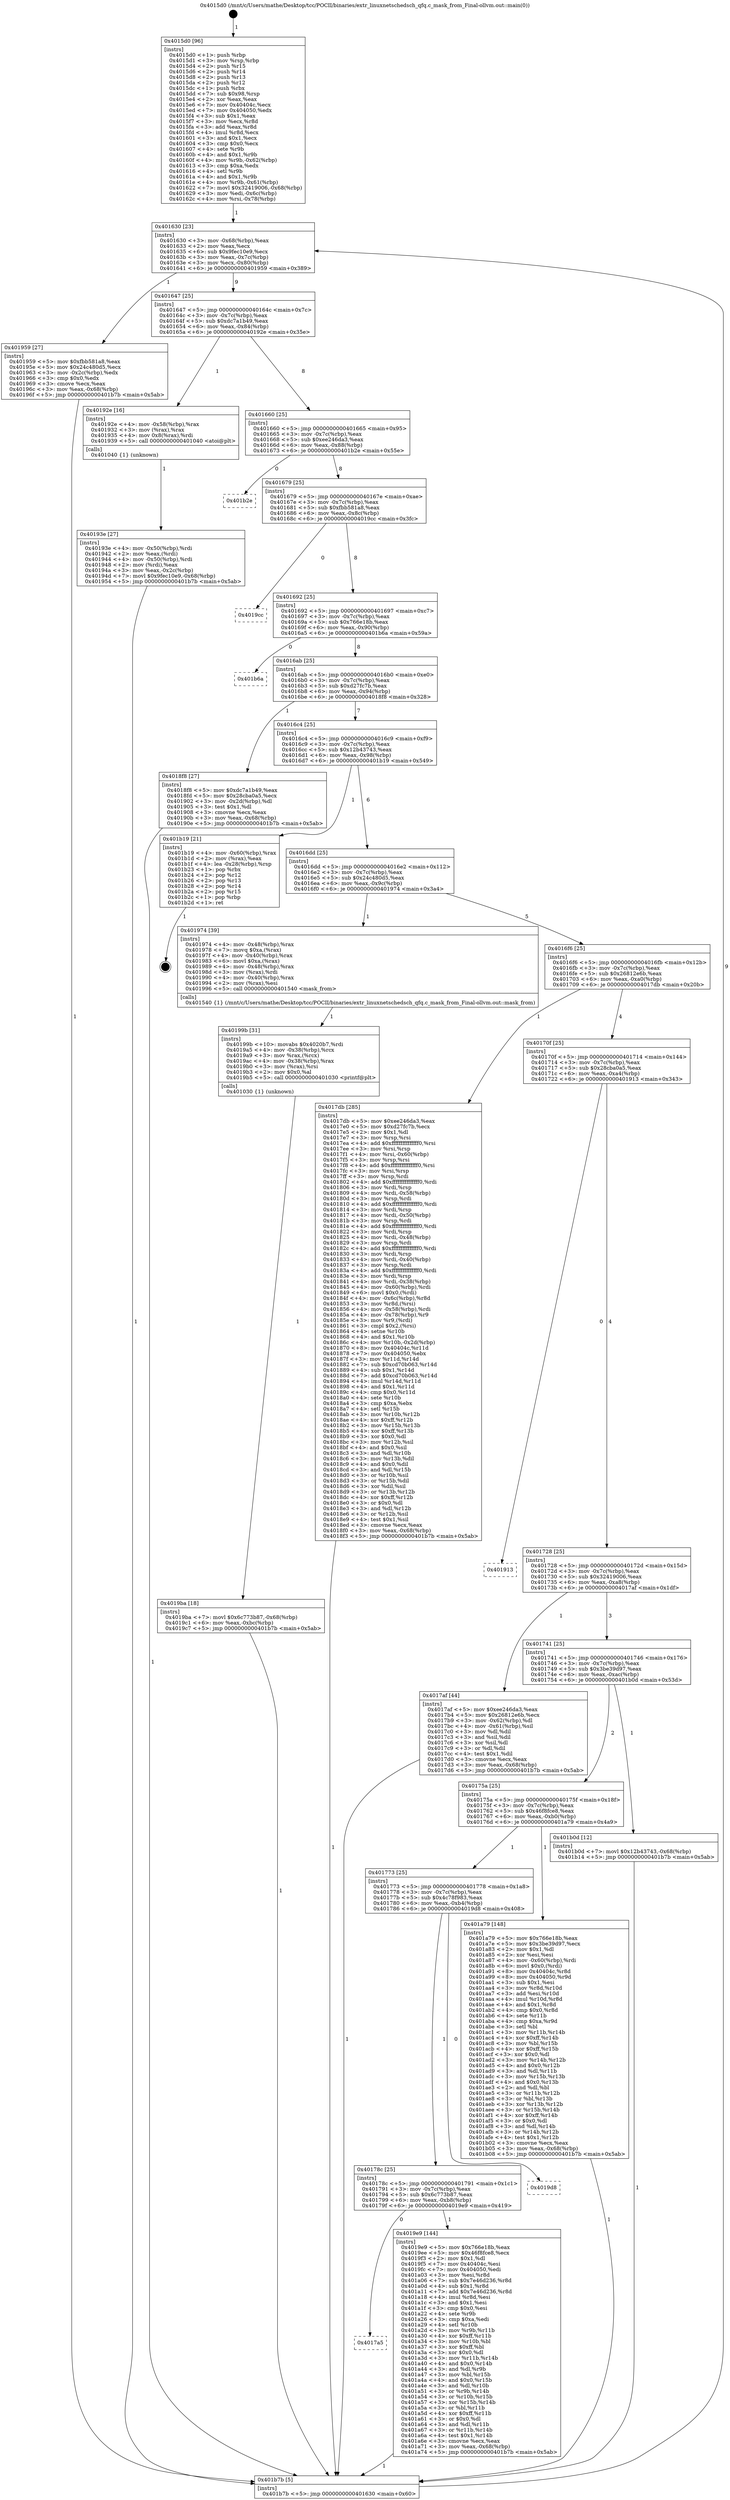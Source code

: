 digraph "0x4015d0" {
  label = "0x4015d0 (/mnt/c/Users/mathe/Desktop/tcc/POCII/binaries/extr_linuxnetschedsch_qfq.c_mask_from_Final-ollvm.out::main(0))"
  labelloc = "t"
  node[shape=record]

  Entry [label="",width=0.3,height=0.3,shape=circle,fillcolor=black,style=filled]
  "0x401630" [label="{
     0x401630 [23]\l
     | [instrs]\l
     &nbsp;&nbsp;0x401630 \<+3\>: mov -0x68(%rbp),%eax\l
     &nbsp;&nbsp;0x401633 \<+2\>: mov %eax,%ecx\l
     &nbsp;&nbsp;0x401635 \<+6\>: sub $0x9fec10e9,%ecx\l
     &nbsp;&nbsp;0x40163b \<+3\>: mov %eax,-0x7c(%rbp)\l
     &nbsp;&nbsp;0x40163e \<+3\>: mov %ecx,-0x80(%rbp)\l
     &nbsp;&nbsp;0x401641 \<+6\>: je 0000000000401959 \<main+0x389\>\l
  }"]
  "0x401959" [label="{
     0x401959 [27]\l
     | [instrs]\l
     &nbsp;&nbsp;0x401959 \<+5\>: mov $0xfbb581a8,%eax\l
     &nbsp;&nbsp;0x40195e \<+5\>: mov $0x24c480d5,%ecx\l
     &nbsp;&nbsp;0x401963 \<+3\>: mov -0x2c(%rbp),%edx\l
     &nbsp;&nbsp;0x401966 \<+3\>: cmp $0x0,%edx\l
     &nbsp;&nbsp;0x401969 \<+3\>: cmove %ecx,%eax\l
     &nbsp;&nbsp;0x40196c \<+3\>: mov %eax,-0x68(%rbp)\l
     &nbsp;&nbsp;0x40196f \<+5\>: jmp 0000000000401b7b \<main+0x5ab\>\l
  }"]
  "0x401647" [label="{
     0x401647 [25]\l
     | [instrs]\l
     &nbsp;&nbsp;0x401647 \<+5\>: jmp 000000000040164c \<main+0x7c\>\l
     &nbsp;&nbsp;0x40164c \<+3\>: mov -0x7c(%rbp),%eax\l
     &nbsp;&nbsp;0x40164f \<+5\>: sub $0xdc7a1b49,%eax\l
     &nbsp;&nbsp;0x401654 \<+6\>: mov %eax,-0x84(%rbp)\l
     &nbsp;&nbsp;0x40165a \<+6\>: je 000000000040192e \<main+0x35e\>\l
  }"]
  Exit [label="",width=0.3,height=0.3,shape=circle,fillcolor=black,style=filled,peripheries=2]
  "0x40192e" [label="{
     0x40192e [16]\l
     | [instrs]\l
     &nbsp;&nbsp;0x40192e \<+4\>: mov -0x58(%rbp),%rax\l
     &nbsp;&nbsp;0x401932 \<+3\>: mov (%rax),%rax\l
     &nbsp;&nbsp;0x401935 \<+4\>: mov 0x8(%rax),%rdi\l
     &nbsp;&nbsp;0x401939 \<+5\>: call 0000000000401040 \<atoi@plt\>\l
     | [calls]\l
     &nbsp;&nbsp;0x401040 \{1\} (unknown)\l
  }"]
  "0x401660" [label="{
     0x401660 [25]\l
     | [instrs]\l
     &nbsp;&nbsp;0x401660 \<+5\>: jmp 0000000000401665 \<main+0x95\>\l
     &nbsp;&nbsp;0x401665 \<+3\>: mov -0x7c(%rbp),%eax\l
     &nbsp;&nbsp;0x401668 \<+5\>: sub $0xee246da3,%eax\l
     &nbsp;&nbsp;0x40166d \<+6\>: mov %eax,-0x88(%rbp)\l
     &nbsp;&nbsp;0x401673 \<+6\>: je 0000000000401b2e \<main+0x55e\>\l
  }"]
  "0x4017a5" [label="{
     0x4017a5\l
  }", style=dashed]
  "0x401b2e" [label="{
     0x401b2e\l
  }", style=dashed]
  "0x401679" [label="{
     0x401679 [25]\l
     | [instrs]\l
     &nbsp;&nbsp;0x401679 \<+5\>: jmp 000000000040167e \<main+0xae\>\l
     &nbsp;&nbsp;0x40167e \<+3\>: mov -0x7c(%rbp),%eax\l
     &nbsp;&nbsp;0x401681 \<+5\>: sub $0xfbb581a8,%eax\l
     &nbsp;&nbsp;0x401686 \<+6\>: mov %eax,-0x8c(%rbp)\l
     &nbsp;&nbsp;0x40168c \<+6\>: je 00000000004019cc \<main+0x3fc\>\l
  }"]
  "0x4019e9" [label="{
     0x4019e9 [144]\l
     | [instrs]\l
     &nbsp;&nbsp;0x4019e9 \<+5\>: mov $0x766e18b,%eax\l
     &nbsp;&nbsp;0x4019ee \<+5\>: mov $0x46f8fce8,%ecx\l
     &nbsp;&nbsp;0x4019f3 \<+2\>: mov $0x1,%dl\l
     &nbsp;&nbsp;0x4019f5 \<+7\>: mov 0x40404c,%esi\l
     &nbsp;&nbsp;0x4019fc \<+7\>: mov 0x404050,%edi\l
     &nbsp;&nbsp;0x401a03 \<+3\>: mov %esi,%r8d\l
     &nbsp;&nbsp;0x401a06 \<+7\>: sub $0x7e46d236,%r8d\l
     &nbsp;&nbsp;0x401a0d \<+4\>: sub $0x1,%r8d\l
     &nbsp;&nbsp;0x401a11 \<+7\>: add $0x7e46d236,%r8d\l
     &nbsp;&nbsp;0x401a18 \<+4\>: imul %r8d,%esi\l
     &nbsp;&nbsp;0x401a1c \<+3\>: and $0x1,%esi\l
     &nbsp;&nbsp;0x401a1f \<+3\>: cmp $0x0,%esi\l
     &nbsp;&nbsp;0x401a22 \<+4\>: sete %r9b\l
     &nbsp;&nbsp;0x401a26 \<+3\>: cmp $0xa,%edi\l
     &nbsp;&nbsp;0x401a29 \<+4\>: setl %r10b\l
     &nbsp;&nbsp;0x401a2d \<+3\>: mov %r9b,%r11b\l
     &nbsp;&nbsp;0x401a30 \<+4\>: xor $0xff,%r11b\l
     &nbsp;&nbsp;0x401a34 \<+3\>: mov %r10b,%bl\l
     &nbsp;&nbsp;0x401a37 \<+3\>: xor $0xff,%bl\l
     &nbsp;&nbsp;0x401a3a \<+3\>: xor $0x0,%dl\l
     &nbsp;&nbsp;0x401a3d \<+3\>: mov %r11b,%r14b\l
     &nbsp;&nbsp;0x401a40 \<+4\>: and $0x0,%r14b\l
     &nbsp;&nbsp;0x401a44 \<+3\>: and %dl,%r9b\l
     &nbsp;&nbsp;0x401a47 \<+3\>: mov %bl,%r15b\l
     &nbsp;&nbsp;0x401a4a \<+4\>: and $0x0,%r15b\l
     &nbsp;&nbsp;0x401a4e \<+3\>: and %dl,%r10b\l
     &nbsp;&nbsp;0x401a51 \<+3\>: or %r9b,%r14b\l
     &nbsp;&nbsp;0x401a54 \<+3\>: or %r10b,%r15b\l
     &nbsp;&nbsp;0x401a57 \<+3\>: xor %r15b,%r14b\l
     &nbsp;&nbsp;0x401a5a \<+3\>: or %bl,%r11b\l
     &nbsp;&nbsp;0x401a5d \<+4\>: xor $0xff,%r11b\l
     &nbsp;&nbsp;0x401a61 \<+3\>: or $0x0,%dl\l
     &nbsp;&nbsp;0x401a64 \<+3\>: and %dl,%r11b\l
     &nbsp;&nbsp;0x401a67 \<+3\>: or %r11b,%r14b\l
     &nbsp;&nbsp;0x401a6a \<+4\>: test $0x1,%r14b\l
     &nbsp;&nbsp;0x401a6e \<+3\>: cmovne %ecx,%eax\l
     &nbsp;&nbsp;0x401a71 \<+3\>: mov %eax,-0x68(%rbp)\l
     &nbsp;&nbsp;0x401a74 \<+5\>: jmp 0000000000401b7b \<main+0x5ab\>\l
  }"]
  "0x4019cc" [label="{
     0x4019cc\l
  }", style=dashed]
  "0x401692" [label="{
     0x401692 [25]\l
     | [instrs]\l
     &nbsp;&nbsp;0x401692 \<+5\>: jmp 0000000000401697 \<main+0xc7\>\l
     &nbsp;&nbsp;0x401697 \<+3\>: mov -0x7c(%rbp),%eax\l
     &nbsp;&nbsp;0x40169a \<+5\>: sub $0x766e18b,%eax\l
     &nbsp;&nbsp;0x40169f \<+6\>: mov %eax,-0x90(%rbp)\l
     &nbsp;&nbsp;0x4016a5 \<+6\>: je 0000000000401b6a \<main+0x59a\>\l
  }"]
  "0x40178c" [label="{
     0x40178c [25]\l
     | [instrs]\l
     &nbsp;&nbsp;0x40178c \<+5\>: jmp 0000000000401791 \<main+0x1c1\>\l
     &nbsp;&nbsp;0x401791 \<+3\>: mov -0x7c(%rbp),%eax\l
     &nbsp;&nbsp;0x401794 \<+5\>: sub $0x6c773b87,%eax\l
     &nbsp;&nbsp;0x401799 \<+6\>: mov %eax,-0xb8(%rbp)\l
     &nbsp;&nbsp;0x40179f \<+6\>: je 00000000004019e9 \<main+0x419\>\l
  }"]
  "0x401b6a" [label="{
     0x401b6a\l
  }", style=dashed]
  "0x4016ab" [label="{
     0x4016ab [25]\l
     | [instrs]\l
     &nbsp;&nbsp;0x4016ab \<+5\>: jmp 00000000004016b0 \<main+0xe0\>\l
     &nbsp;&nbsp;0x4016b0 \<+3\>: mov -0x7c(%rbp),%eax\l
     &nbsp;&nbsp;0x4016b3 \<+5\>: sub $0xd27fc7b,%eax\l
     &nbsp;&nbsp;0x4016b8 \<+6\>: mov %eax,-0x94(%rbp)\l
     &nbsp;&nbsp;0x4016be \<+6\>: je 00000000004018f8 \<main+0x328\>\l
  }"]
  "0x4019d8" [label="{
     0x4019d8\l
  }", style=dashed]
  "0x4018f8" [label="{
     0x4018f8 [27]\l
     | [instrs]\l
     &nbsp;&nbsp;0x4018f8 \<+5\>: mov $0xdc7a1b49,%eax\l
     &nbsp;&nbsp;0x4018fd \<+5\>: mov $0x28cba0a5,%ecx\l
     &nbsp;&nbsp;0x401902 \<+3\>: mov -0x2d(%rbp),%dl\l
     &nbsp;&nbsp;0x401905 \<+3\>: test $0x1,%dl\l
     &nbsp;&nbsp;0x401908 \<+3\>: cmovne %ecx,%eax\l
     &nbsp;&nbsp;0x40190b \<+3\>: mov %eax,-0x68(%rbp)\l
     &nbsp;&nbsp;0x40190e \<+5\>: jmp 0000000000401b7b \<main+0x5ab\>\l
  }"]
  "0x4016c4" [label="{
     0x4016c4 [25]\l
     | [instrs]\l
     &nbsp;&nbsp;0x4016c4 \<+5\>: jmp 00000000004016c9 \<main+0xf9\>\l
     &nbsp;&nbsp;0x4016c9 \<+3\>: mov -0x7c(%rbp),%eax\l
     &nbsp;&nbsp;0x4016cc \<+5\>: sub $0x12b43743,%eax\l
     &nbsp;&nbsp;0x4016d1 \<+6\>: mov %eax,-0x98(%rbp)\l
     &nbsp;&nbsp;0x4016d7 \<+6\>: je 0000000000401b19 \<main+0x549\>\l
  }"]
  "0x401773" [label="{
     0x401773 [25]\l
     | [instrs]\l
     &nbsp;&nbsp;0x401773 \<+5\>: jmp 0000000000401778 \<main+0x1a8\>\l
     &nbsp;&nbsp;0x401778 \<+3\>: mov -0x7c(%rbp),%eax\l
     &nbsp;&nbsp;0x40177b \<+5\>: sub $0x4c78f983,%eax\l
     &nbsp;&nbsp;0x401780 \<+6\>: mov %eax,-0xb4(%rbp)\l
     &nbsp;&nbsp;0x401786 \<+6\>: je 00000000004019d8 \<main+0x408\>\l
  }"]
  "0x401b19" [label="{
     0x401b19 [21]\l
     | [instrs]\l
     &nbsp;&nbsp;0x401b19 \<+4\>: mov -0x60(%rbp),%rax\l
     &nbsp;&nbsp;0x401b1d \<+2\>: mov (%rax),%eax\l
     &nbsp;&nbsp;0x401b1f \<+4\>: lea -0x28(%rbp),%rsp\l
     &nbsp;&nbsp;0x401b23 \<+1\>: pop %rbx\l
     &nbsp;&nbsp;0x401b24 \<+2\>: pop %r12\l
     &nbsp;&nbsp;0x401b26 \<+2\>: pop %r13\l
     &nbsp;&nbsp;0x401b28 \<+2\>: pop %r14\l
     &nbsp;&nbsp;0x401b2a \<+2\>: pop %r15\l
     &nbsp;&nbsp;0x401b2c \<+1\>: pop %rbp\l
     &nbsp;&nbsp;0x401b2d \<+1\>: ret\l
  }"]
  "0x4016dd" [label="{
     0x4016dd [25]\l
     | [instrs]\l
     &nbsp;&nbsp;0x4016dd \<+5\>: jmp 00000000004016e2 \<main+0x112\>\l
     &nbsp;&nbsp;0x4016e2 \<+3\>: mov -0x7c(%rbp),%eax\l
     &nbsp;&nbsp;0x4016e5 \<+5\>: sub $0x24c480d5,%eax\l
     &nbsp;&nbsp;0x4016ea \<+6\>: mov %eax,-0x9c(%rbp)\l
     &nbsp;&nbsp;0x4016f0 \<+6\>: je 0000000000401974 \<main+0x3a4\>\l
  }"]
  "0x401a79" [label="{
     0x401a79 [148]\l
     | [instrs]\l
     &nbsp;&nbsp;0x401a79 \<+5\>: mov $0x766e18b,%eax\l
     &nbsp;&nbsp;0x401a7e \<+5\>: mov $0x3be39d97,%ecx\l
     &nbsp;&nbsp;0x401a83 \<+2\>: mov $0x1,%dl\l
     &nbsp;&nbsp;0x401a85 \<+2\>: xor %esi,%esi\l
     &nbsp;&nbsp;0x401a87 \<+4\>: mov -0x60(%rbp),%rdi\l
     &nbsp;&nbsp;0x401a8b \<+6\>: movl $0x0,(%rdi)\l
     &nbsp;&nbsp;0x401a91 \<+8\>: mov 0x40404c,%r8d\l
     &nbsp;&nbsp;0x401a99 \<+8\>: mov 0x404050,%r9d\l
     &nbsp;&nbsp;0x401aa1 \<+3\>: sub $0x1,%esi\l
     &nbsp;&nbsp;0x401aa4 \<+3\>: mov %r8d,%r10d\l
     &nbsp;&nbsp;0x401aa7 \<+3\>: add %esi,%r10d\l
     &nbsp;&nbsp;0x401aaa \<+4\>: imul %r10d,%r8d\l
     &nbsp;&nbsp;0x401aae \<+4\>: and $0x1,%r8d\l
     &nbsp;&nbsp;0x401ab2 \<+4\>: cmp $0x0,%r8d\l
     &nbsp;&nbsp;0x401ab6 \<+4\>: sete %r11b\l
     &nbsp;&nbsp;0x401aba \<+4\>: cmp $0xa,%r9d\l
     &nbsp;&nbsp;0x401abe \<+3\>: setl %bl\l
     &nbsp;&nbsp;0x401ac1 \<+3\>: mov %r11b,%r14b\l
     &nbsp;&nbsp;0x401ac4 \<+4\>: xor $0xff,%r14b\l
     &nbsp;&nbsp;0x401ac8 \<+3\>: mov %bl,%r15b\l
     &nbsp;&nbsp;0x401acb \<+4\>: xor $0xff,%r15b\l
     &nbsp;&nbsp;0x401acf \<+3\>: xor $0x0,%dl\l
     &nbsp;&nbsp;0x401ad2 \<+3\>: mov %r14b,%r12b\l
     &nbsp;&nbsp;0x401ad5 \<+4\>: and $0x0,%r12b\l
     &nbsp;&nbsp;0x401ad9 \<+3\>: and %dl,%r11b\l
     &nbsp;&nbsp;0x401adc \<+3\>: mov %r15b,%r13b\l
     &nbsp;&nbsp;0x401adf \<+4\>: and $0x0,%r13b\l
     &nbsp;&nbsp;0x401ae3 \<+2\>: and %dl,%bl\l
     &nbsp;&nbsp;0x401ae5 \<+3\>: or %r11b,%r12b\l
     &nbsp;&nbsp;0x401ae8 \<+3\>: or %bl,%r13b\l
     &nbsp;&nbsp;0x401aeb \<+3\>: xor %r13b,%r12b\l
     &nbsp;&nbsp;0x401aee \<+3\>: or %r15b,%r14b\l
     &nbsp;&nbsp;0x401af1 \<+4\>: xor $0xff,%r14b\l
     &nbsp;&nbsp;0x401af5 \<+3\>: or $0x0,%dl\l
     &nbsp;&nbsp;0x401af8 \<+3\>: and %dl,%r14b\l
     &nbsp;&nbsp;0x401afb \<+3\>: or %r14b,%r12b\l
     &nbsp;&nbsp;0x401afe \<+4\>: test $0x1,%r12b\l
     &nbsp;&nbsp;0x401b02 \<+3\>: cmovne %ecx,%eax\l
     &nbsp;&nbsp;0x401b05 \<+3\>: mov %eax,-0x68(%rbp)\l
     &nbsp;&nbsp;0x401b08 \<+5\>: jmp 0000000000401b7b \<main+0x5ab\>\l
  }"]
  "0x401974" [label="{
     0x401974 [39]\l
     | [instrs]\l
     &nbsp;&nbsp;0x401974 \<+4\>: mov -0x48(%rbp),%rax\l
     &nbsp;&nbsp;0x401978 \<+7\>: movq $0xa,(%rax)\l
     &nbsp;&nbsp;0x40197f \<+4\>: mov -0x40(%rbp),%rax\l
     &nbsp;&nbsp;0x401983 \<+6\>: movl $0xa,(%rax)\l
     &nbsp;&nbsp;0x401989 \<+4\>: mov -0x48(%rbp),%rax\l
     &nbsp;&nbsp;0x40198d \<+3\>: mov (%rax),%rdi\l
     &nbsp;&nbsp;0x401990 \<+4\>: mov -0x40(%rbp),%rax\l
     &nbsp;&nbsp;0x401994 \<+2\>: mov (%rax),%esi\l
     &nbsp;&nbsp;0x401996 \<+5\>: call 0000000000401540 \<mask_from\>\l
     | [calls]\l
     &nbsp;&nbsp;0x401540 \{1\} (/mnt/c/Users/mathe/Desktop/tcc/POCII/binaries/extr_linuxnetschedsch_qfq.c_mask_from_Final-ollvm.out::mask_from)\l
  }"]
  "0x4016f6" [label="{
     0x4016f6 [25]\l
     | [instrs]\l
     &nbsp;&nbsp;0x4016f6 \<+5\>: jmp 00000000004016fb \<main+0x12b\>\l
     &nbsp;&nbsp;0x4016fb \<+3\>: mov -0x7c(%rbp),%eax\l
     &nbsp;&nbsp;0x4016fe \<+5\>: sub $0x26812e6b,%eax\l
     &nbsp;&nbsp;0x401703 \<+6\>: mov %eax,-0xa0(%rbp)\l
     &nbsp;&nbsp;0x401709 \<+6\>: je 00000000004017db \<main+0x20b\>\l
  }"]
  "0x40175a" [label="{
     0x40175a [25]\l
     | [instrs]\l
     &nbsp;&nbsp;0x40175a \<+5\>: jmp 000000000040175f \<main+0x18f\>\l
     &nbsp;&nbsp;0x40175f \<+3\>: mov -0x7c(%rbp),%eax\l
     &nbsp;&nbsp;0x401762 \<+5\>: sub $0x46f8fce8,%eax\l
     &nbsp;&nbsp;0x401767 \<+6\>: mov %eax,-0xb0(%rbp)\l
     &nbsp;&nbsp;0x40176d \<+6\>: je 0000000000401a79 \<main+0x4a9\>\l
  }"]
  "0x4017db" [label="{
     0x4017db [285]\l
     | [instrs]\l
     &nbsp;&nbsp;0x4017db \<+5\>: mov $0xee246da3,%eax\l
     &nbsp;&nbsp;0x4017e0 \<+5\>: mov $0xd27fc7b,%ecx\l
     &nbsp;&nbsp;0x4017e5 \<+2\>: mov $0x1,%dl\l
     &nbsp;&nbsp;0x4017e7 \<+3\>: mov %rsp,%rsi\l
     &nbsp;&nbsp;0x4017ea \<+4\>: add $0xfffffffffffffff0,%rsi\l
     &nbsp;&nbsp;0x4017ee \<+3\>: mov %rsi,%rsp\l
     &nbsp;&nbsp;0x4017f1 \<+4\>: mov %rsi,-0x60(%rbp)\l
     &nbsp;&nbsp;0x4017f5 \<+3\>: mov %rsp,%rsi\l
     &nbsp;&nbsp;0x4017f8 \<+4\>: add $0xfffffffffffffff0,%rsi\l
     &nbsp;&nbsp;0x4017fc \<+3\>: mov %rsi,%rsp\l
     &nbsp;&nbsp;0x4017ff \<+3\>: mov %rsp,%rdi\l
     &nbsp;&nbsp;0x401802 \<+4\>: add $0xfffffffffffffff0,%rdi\l
     &nbsp;&nbsp;0x401806 \<+3\>: mov %rdi,%rsp\l
     &nbsp;&nbsp;0x401809 \<+4\>: mov %rdi,-0x58(%rbp)\l
     &nbsp;&nbsp;0x40180d \<+3\>: mov %rsp,%rdi\l
     &nbsp;&nbsp;0x401810 \<+4\>: add $0xfffffffffffffff0,%rdi\l
     &nbsp;&nbsp;0x401814 \<+3\>: mov %rdi,%rsp\l
     &nbsp;&nbsp;0x401817 \<+4\>: mov %rdi,-0x50(%rbp)\l
     &nbsp;&nbsp;0x40181b \<+3\>: mov %rsp,%rdi\l
     &nbsp;&nbsp;0x40181e \<+4\>: add $0xfffffffffffffff0,%rdi\l
     &nbsp;&nbsp;0x401822 \<+3\>: mov %rdi,%rsp\l
     &nbsp;&nbsp;0x401825 \<+4\>: mov %rdi,-0x48(%rbp)\l
     &nbsp;&nbsp;0x401829 \<+3\>: mov %rsp,%rdi\l
     &nbsp;&nbsp;0x40182c \<+4\>: add $0xfffffffffffffff0,%rdi\l
     &nbsp;&nbsp;0x401830 \<+3\>: mov %rdi,%rsp\l
     &nbsp;&nbsp;0x401833 \<+4\>: mov %rdi,-0x40(%rbp)\l
     &nbsp;&nbsp;0x401837 \<+3\>: mov %rsp,%rdi\l
     &nbsp;&nbsp;0x40183a \<+4\>: add $0xfffffffffffffff0,%rdi\l
     &nbsp;&nbsp;0x40183e \<+3\>: mov %rdi,%rsp\l
     &nbsp;&nbsp;0x401841 \<+4\>: mov %rdi,-0x38(%rbp)\l
     &nbsp;&nbsp;0x401845 \<+4\>: mov -0x60(%rbp),%rdi\l
     &nbsp;&nbsp;0x401849 \<+6\>: movl $0x0,(%rdi)\l
     &nbsp;&nbsp;0x40184f \<+4\>: mov -0x6c(%rbp),%r8d\l
     &nbsp;&nbsp;0x401853 \<+3\>: mov %r8d,(%rsi)\l
     &nbsp;&nbsp;0x401856 \<+4\>: mov -0x58(%rbp),%rdi\l
     &nbsp;&nbsp;0x40185a \<+4\>: mov -0x78(%rbp),%r9\l
     &nbsp;&nbsp;0x40185e \<+3\>: mov %r9,(%rdi)\l
     &nbsp;&nbsp;0x401861 \<+3\>: cmpl $0x2,(%rsi)\l
     &nbsp;&nbsp;0x401864 \<+4\>: setne %r10b\l
     &nbsp;&nbsp;0x401868 \<+4\>: and $0x1,%r10b\l
     &nbsp;&nbsp;0x40186c \<+4\>: mov %r10b,-0x2d(%rbp)\l
     &nbsp;&nbsp;0x401870 \<+8\>: mov 0x40404c,%r11d\l
     &nbsp;&nbsp;0x401878 \<+7\>: mov 0x404050,%ebx\l
     &nbsp;&nbsp;0x40187f \<+3\>: mov %r11d,%r14d\l
     &nbsp;&nbsp;0x401882 \<+7\>: sub $0xcd70b063,%r14d\l
     &nbsp;&nbsp;0x401889 \<+4\>: sub $0x1,%r14d\l
     &nbsp;&nbsp;0x40188d \<+7\>: add $0xcd70b063,%r14d\l
     &nbsp;&nbsp;0x401894 \<+4\>: imul %r14d,%r11d\l
     &nbsp;&nbsp;0x401898 \<+4\>: and $0x1,%r11d\l
     &nbsp;&nbsp;0x40189c \<+4\>: cmp $0x0,%r11d\l
     &nbsp;&nbsp;0x4018a0 \<+4\>: sete %r10b\l
     &nbsp;&nbsp;0x4018a4 \<+3\>: cmp $0xa,%ebx\l
     &nbsp;&nbsp;0x4018a7 \<+4\>: setl %r15b\l
     &nbsp;&nbsp;0x4018ab \<+3\>: mov %r10b,%r12b\l
     &nbsp;&nbsp;0x4018ae \<+4\>: xor $0xff,%r12b\l
     &nbsp;&nbsp;0x4018b2 \<+3\>: mov %r15b,%r13b\l
     &nbsp;&nbsp;0x4018b5 \<+4\>: xor $0xff,%r13b\l
     &nbsp;&nbsp;0x4018b9 \<+3\>: xor $0x0,%dl\l
     &nbsp;&nbsp;0x4018bc \<+3\>: mov %r12b,%sil\l
     &nbsp;&nbsp;0x4018bf \<+4\>: and $0x0,%sil\l
     &nbsp;&nbsp;0x4018c3 \<+3\>: and %dl,%r10b\l
     &nbsp;&nbsp;0x4018c6 \<+3\>: mov %r13b,%dil\l
     &nbsp;&nbsp;0x4018c9 \<+4\>: and $0x0,%dil\l
     &nbsp;&nbsp;0x4018cd \<+3\>: and %dl,%r15b\l
     &nbsp;&nbsp;0x4018d0 \<+3\>: or %r10b,%sil\l
     &nbsp;&nbsp;0x4018d3 \<+3\>: or %r15b,%dil\l
     &nbsp;&nbsp;0x4018d6 \<+3\>: xor %dil,%sil\l
     &nbsp;&nbsp;0x4018d9 \<+3\>: or %r13b,%r12b\l
     &nbsp;&nbsp;0x4018dc \<+4\>: xor $0xff,%r12b\l
     &nbsp;&nbsp;0x4018e0 \<+3\>: or $0x0,%dl\l
     &nbsp;&nbsp;0x4018e3 \<+3\>: and %dl,%r12b\l
     &nbsp;&nbsp;0x4018e6 \<+3\>: or %r12b,%sil\l
     &nbsp;&nbsp;0x4018e9 \<+4\>: test $0x1,%sil\l
     &nbsp;&nbsp;0x4018ed \<+3\>: cmovne %ecx,%eax\l
     &nbsp;&nbsp;0x4018f0 \<+3\>: mov %eax,-0x68(%rbp)\l
     &nbsp;&nbsp;0x4018f3 \<+5\>: jmp 0000000000401b7b \<main+0x5ab\>\l
  }"]
  "0x40170f" [label="{
     0x40170f [25]\l
     | [instrs]\l
     &nbsp;&nbsp;0x40170f \<+5\>: jmp 0000000000401714 \<main+0x144\>\l
     &nbsp;&nbsp;0x401714 \<+3\>: mov -0x7c(%rbp),%eax\l
     &nbsp;&nbsp;0x401717 \<+5\>: sub $0x28cba0a5,%eax\l
     &nbsp;&nbsp;0x40171c \<+6\>: mov %eax,-0xa4(%rbp)\l
     &nbsp;&nbsp;0x401722 \<+6\>: je 0000000000401913 \<main+0x343\>\l
  }"]
  "0x401b0d" [label="{
     0x401b0d [12]\l
     | [instrs]\l
     &nbsp;&nbsp;0x401b0d \<+7\>: movl $0x12b43743,-0x68(%rbp)\l
     &nbsp;&nbsp;0x401b14 \<+5\>: jmp 0000000000401b7b \<main+0x5ab\>\l
  }"]
  "0x401913" [label="{
     0x401913\l
  }", style=dashed]
  "0x401728" [label="{
     0x401728 [25]\l
     | [instrs]\l
     &nbsp;&nbsp;0x401728 \<+5\>: jmp 000000000040172d \<main+0x15d\>\l
     &nbsp;&nbsp;0x40172d \<+3\>: mov -0x7c(%rbp),%eax\l
     &nbsp;&nbsp;0x401730 \<+5\>: sub $0x32419006,%eax\l
     &nbsp;&nbsp;0x401735 \<+6\>: mov %eax,-0xa8(%rbp)\l
     &nbsp;&nbsp;0x40173b \<+6\>: je 00000000004017af \<main+0x1df\>\l
  }"]
  "0x4019ba" [label="{
     0x4019ba [18]\l
     | [instrs]\l
     &nbsp;&nbsp;0x4019ba \<+7\>: movl $0x6c773b87,-0x68(%rbp)\l
     &nbsp;&nbsp;0x4019c1 \<+6\>: mov %eax,-0xbc(%rbp)\l
     &nbsp;&nbsp;0x4019c7 \<+5\>: jmp 0000000000401b7b \<main+0x5ab\>\l
  }"]
  "0x4017af" [label="{
     0x4017af [44]\l
     | [instrs]\l
     &nbsp;&nbsp;0x4017af \<+5\>: mov $0xee246da3,%eax\l
     &nbsp;&nbsp;0x4017b4 \<+5\>: mov $0x26812e6b,%ecx\l
     &nbsp;&nbsp;0x4017b9 \<+3\>: mov -0x62(%rbp),%dl\l
     &nbsp;&nbsp;0x4017bc \<+4\>: mov -0x61(%rbp),%sil\l
     &nbsp;&nbsp;0x4017c0 \<+3\>: mov %dl,%dil\l
     &nbsp;&nbsp;0x4017c3 \<+3\>: and %sil,%dil\l
     &nbsp;&nbsp;0x4017c6 \<+3\>: xor %sil,%dl\l
     &nbsp;&nbsp;0x4017c9 \<+3\>: or %dl,%dil\l
     &nbsp;&nbsp;0x4017cc \<+4\>: test $0x1,%dil\l
     &nbsp;&nbsp;0x4017d0 \<+3\>: cmovne %ecx,%eax\l
     &nbsp;&nbsp;0x4017d3 \<+3\>: mov %eax,-0x68(%rbp)\l
     &nbsp;&nbsp;0x4017d6 \<+5\>: jmp 0000000000401b7b \<main+0x5ab\>\l
  }"]
  "0x401741" [label="{
     0x401741 [25]\l
     | [instrs]\l
     &nbsp;&nbsp;0x401741 \<+5\>: jmp 0000000000401746 \<main+0x176\>\l
     &nbsp;&nbsp;0x401746 \<+3\>: mov -0x7c(%rbp),%eax\l
     &nbsp;&nbsp;0x401749 \<+5\>: sub $0x3be39d97,%eax\l
     &nbsp;&nbsp;0x40174e \<+6\>: mov %eax,-0xac(%rbp)\l
     &nbsp;&nbsp;0x401754 \<+6\>: je 0000000000401b0d \<main+0x53d\>\l
  }"]
  "0x401b7b" [label="{
     0x401b7b [5]\l
     | [instrs]\l
     &nbsp;&nbsp;0x401b7b \<+5\>: jmp 0000000000401630 \<main+0x60\>\l
  }"]
  "0x4015d0" [label="{
     0x4015d0 [96]\l
     | [instrs]\l
     &nbsp;&nbsp;0x4015d0 \<+1\>: push %rbp\l
     &nbsp;&nbsp;0x4015d1 \<+3\>: mov %rsp,%rbp\l
     &nbsp;&nbsp;0x4015d4 \<+2\>: push %r15\l
     &nbsp;&nbsp;0x4015d6 \<+2\>: push %r14\l
     &nbsp;&nbsp;0x4015d8 \<+2\>: push %r13\l
     &nbsp;&nbsp;0x4015da \<+2\>: push %r12\l
     &nbsp;&nbsp;0x4015dc \<+1\>: push %rbx\l
     &nbsp;&nbsp;0x4015dd \<+7\>: sub $0x98,%rsp\l
     &nbsp;&nbsp;0x4015e4 \<+2\>: xor %eax,%eax\l
     &nbsp;&nbsp;0x4015e6 \<+7\>: mov 0x40404c,%ecx\l
     &nbsp;&nbsp;0x4015ed \<+7\>: mov 0x404050,%edx\l
     &nbsp;&nbsp;0x4015f4 \<+3\>: sub $0x1,%eax\l
     &nbsp;&nbsp;0x4015f7 \<+3\>: mov %ecx,%r8d\l
     &nbsp;&nbsp;0x4015fa \<+3\>: add %eax,%r8d\l
     &nbsp;&nbsp;0x4015fd \<+4\>: imul %r8d,%ecx\l
     &nbsp;&nbsp;0x401601 \<+3\>: and $0x1,%ecx\l
     &nbsp;&nbsp;0x401604 \<+3\>: cmp $0x0,%ecx\l
     &nbsp;&nbsp;0x401607 \<+4\>: sete %r9b\l
     &nbsp;&nbsp;0x40160b \<+4\>: and $0x1,%r9b\l
     &nbsp;&nbsp;0x40160f \<+4\>: mov %r9b,-0x62(%rbp)\l
     &nbsp;&nbsp;0x401613 \<+3\>: cmp $0xa,%edx\l
     &nbsp;&nbsp;0x401616 \<+4\>: setl %r9b\l
     &nbsp;&nbsp;0x40161a \<+4\>: and $0x1,%r9b\l
     &nbsp;&nbsp;0x40161e \<+4\>: mov %r9b,-0x61(%rbp)\l
     &nbsp;&nbsp;0x401622 \<+7\>: movl $0x32419006,-0x68(%rbp)\l
     &nbsp;&nbsp;0x401629 \<+3\>: mov %edi,-0x6c(%rbp)\l
     &nbsp;&nbsp;0x40162c \<+4\>: mov %rsi,-0x78(%rbp)\l
  }"]
  "0x40199b" [label="{
     0x40199b [31]\l
     | [instrs]\l
     &nbsp;&nbsp;0x40199b \<+10\>: movabs $0x4020b7,%rdi\l
     &nbsp;&nbsp;0x4019a5 \<+4\>: mov -0x38(%rbp),%rcx\l
     &nbsp;&nbsp;0x4019a9 \<+3\>: mov %rax,(%rcx)\l
     &nbsp;&nbsp;0x4019ac \<+4\>: mov -0x38(%rbp),%rax\l
     &nbsp;&nbsp;0x4019b0 \<+3\>: mov (%rax),%rsi\l
     &nbsp;&nbsp;0x4019b3 \<+2\>: mov $0x0,%al\l
     &nbsp;&nbsp;0x4019b5 \<+5\>: call 0000000000401030 \<printf@plt\>\l
     | [calls]\l
     &nbsp;&nbsp;0x401030 \{1\} (unknown)\l
  }"]
  "0x40193e" [label="{
     0x40193e [27]\l
     | [instrs]\l
     &nbsp;&nbsp;0x40193e \<+4\>: mov -0x50(%rbp),%rdi\l
     &nbsp;&nbsp;0x401942 \<+2\>: mov %eax,(%rdi)\l
     &nbsp;&nbsp;0x401944 \<+4\>: mov -0x50(%rbp),%rdi\l
     &nbsp;&nbsp;0x401948 \<+2\>: mov (%rdi),%eax\l
     &nbsp;&nbsp;0x40194a \<+3\>: mov %eax,-0x2c(%rbp)\l
     &nbsp;&nbsp;0x40194d \<+7\>: movl $0x9fec10e9,-0x68(%rbp)\l
     &nbsp;&nbsp;0x401954 \<+5\>: jmp 0000000000401b7b \<main+0x5ab\>\l
  }"]
  Entry -> "0x4015d0" [label=" 1"]
  "0x401630" -> "0x401959" [label=" 1"]
  "0x401630" -> "0x401647" [label=" 9"]
  "0x401b19" -> Exit [label=" 1"]
  "0x401647" -> "0x40192e" [label=" 1"]
  "0x401647" -> "0x401660" [label=" 8"]
  "0x401b0d" -> "0x401b7b" [label=" 1"]
  "0x401660" -> "0x401b2e" [label=" 0"]
  "0x401660" -> "0x401679" [label=" 8"]
  "0x401a79" -> "0x401b7b" [label=" 1"]
  "0x401679" -> "0x4019cc" [label=" 0"]
  "0x401679" -> "0x401692" [label=" 8"]
  "0x4019e9" -> "0x401b7b" [label=" 1"]
  "0x401692" -> "0x401b6a" [label=" 0"]
  "0x401692" -> "0x4016ab" [label=" 8"]
  "0x40178c" -> "0x4019e9" [label=" 1"]
  "0x4016ab" -> "0x4018f8" [label=" 1"]
  "0x4016ab" -> "0x4016c4" [label=" 7"]
  "0x40178c" -> "0x4017a5" [label=" 0"]
  "0x4016c4" -> "0x401b19" [label=" 1"]
  "0x4016c4" -> "0x4016dd" [label=" 6"]
  "0x401773" -> "0x4019d8" [label=" 0"]
  "0x4016dd" -> "0x401974" [label=" 1"]
  "0x4016dd" -> "0x4016f6" [label=" 5"]
  "0x401773" -> "0x40178c" [label=" 1"]
  "0x4016f6" -> "0x4017db" [label=" 1"]
  "0x4016f6" -> "0x40170f" [label=" 4"]
  "0x40175a" -> "0x401a79" [label=" 1"]
  "0x40170f" -> "0x401913" [label=" 0"]
  "0x40170f" -> "0x401728" [label=" 4"]
  "0x40175a" -> "0x401773" [label=" 1"]
  "0x401728" -> "0x4017af" [label=" 1"]
  "0x401728" -> "0x401741" [label=" 3"]
  "0x4017af" -> "0x401b7b" [label=" 1"]
  "0x4015d0" -> "0x401630" [label=" 1"]
  "0x401b7b" -> "0x401630" [label=" 9"]
  "0x401741" -> "0x401b0d" [label=" 1"]
  "0x4017db" -> "0x401b7b" [label=" 1"]
  "0x4018f8" -> "0x401b7b" [label=" 1"]
  "0x40192e" -> "0x40193e" [label=" 1"]
  "0x40193e" -> "0x401b7b" [label=" 1"]
  "0x401959" -> "0x401b7b" [label=" 1"]
  "0x401974" -> "0x40199b" [label=" 1"]
  "0x40199b" -> "0x4019ba" [label=" 1"]
  "0x4019ba" -> "0x401b7b" [label=" 1"]
  "0x401741" -> "0x40175a" [label=" 2"]
}

